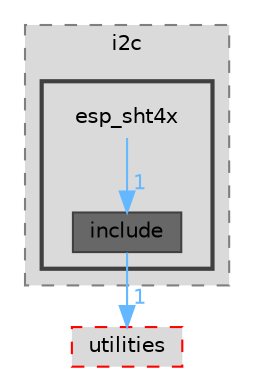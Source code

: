 digraph "components/peripherals/i2c/esp_sht4x"
{
 // LATEX_PDF_SIZE
  bgcolor="transparent";
  edge [fontname=Helvetica,fontsize=10,labelfontname=Helvetica,labelfontsize=10];
  node [fontname=Helvetica,fontsize=10,shape=box,height=0.2,width=0.4];
  compound=true
  subgraph clusterdir_7c937227b2c8e4f6d79d54c2e9a7ab6d {
    graph [ bgcolor="#dadada", pencolor="grey50", label="i2c", fontname=Helvetica,fontsize=10 style="filled,dashed", URL="dir_7c937227b2c8e4f6d79d54c2e9a7ab6d.html",tooltip=""]
  subgraph clusterdir_79b86e610460d1eb2c5232f28124d773 {
    graph [ bgcolor="#dadada", pencolor="grey25", label="", fontname=Helvetica,fontsize=10 style="filled,bold", URL="dir_79b86e610460d1eb2c5232f28124d773.html",tooltip=""]
    dir_79b86e610460d1eb2c5232f28124d773 [shape=plaintext, label="esp_sht4x"];
  dir_7ba1f8eed097527b396825e9112efc23 [label="include", fillcolor="#676767", color="grey25", style="filled", URL="dir_7ba1f8eed097527b396825e9112efc23.html",tooltip=""];
  }
  }
  dir_59ed5374a4f6b52e0256717e78b786a3 [label="utilities", fillcolor="#dadada", color="red", style="filled,dashed", URL="dir_59ed5374a4f6b52e0256717e78b786a3.html",tooltip=""];
  dir_79b86e610460d1eb2c5232f28124d773->dir_7ba1f8eed097527b396825e9112efc23 [headlabel="1", labeldistance=1.5 headhref="dir_000030_000061.html" href="dir_000030_000061.html" color="steelblue1" fontcolor="steelblue1"];
  dir_7ba1f8eed097527b396825e9112efc23->dir_59ed5374a4f6b52e0256717e78b786a3 [headlabel="1", labeldistance=1.5 headhref="dir_000061_000086.html" href="dir_000061_000086.html" color="steelblue1" fontcolor="steelblue1"];
}
